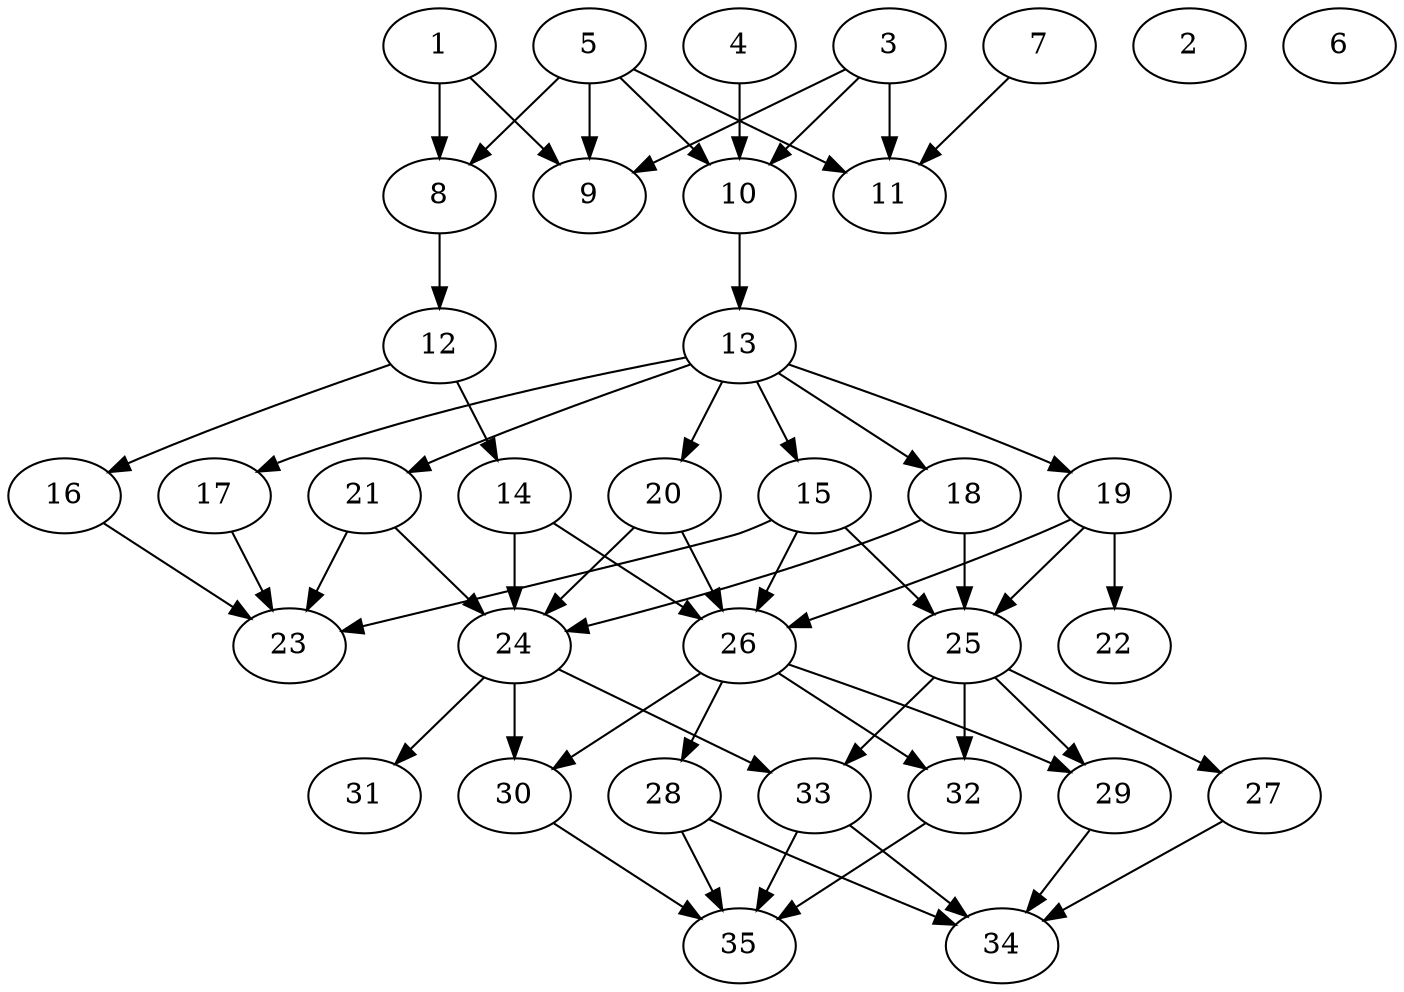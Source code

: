 // DAG (tier=2-normal, mode=compute, n=35, ccr=0.369, fat=0.546, density=0.494, regular=0.428, jump=0.200, mindata=524288, maxdata=8388608)
// DAG automatically generated by daggen at Sun Aug 24 16:33:33 2025
// /home/ermia/Project/Environments/daggen/bin/daggen --dot --ccr 0.369 --fat 0.546 --regular 0.428 --density 0.494 --jump 0.200 --mindata 524288 --maxdata 8388608 -n 35 
digraph G {
  1 [size="13499763494776006", alpha="0.08", expect_size="6749881747388003"]
  1 -> 8 [size ="310504794882048"]
  1 -> 9 [size ="310504794882048"]
  2 [size="131688290604970960", alpha="0.07", expect_size="65844145302485480"]
  3 [size="13252557779022905344", alpha="0.06", expect_size="6626278889511452672"]
  3 -> 9 [size ="44801214906368"]
  3 -> 10 [size ="44801214906368"]
  3 -> 11 [size ="44801214906368"]
  4 [size="12246905166783053824", alpha="0.08", expect_size="6123452583391526912"]
  4 -> 10 [size ="42505085124608"]
  5 [size="414280038427394048", alpha="0.19", expect_size="207140019213697024"]
  5 -> 8 [size ="4445828022272"]
  5 -> 9 [size ="4445828022272"]
  5 -> 10 [size ="4445828022272"]
  5 -> 11 [size ="4445828022272"]
  6 [size="146663335264256000000", alpha="0.12", expect_size="73331667632128000000"]
  7 [size="3365325088240561", alpha="0.18", expect_size="1682662544120280"]
  7 -> 11 [size ="5051418411008"]
  8 [size="233874189439131712", alpha="0.06", expect_size="116937094719565856"]
  8 -> 12 [size ="195534962819072"]
  9 [size="14187328962307776", alpha="0.11", expect_size="7093664481153888"]
  10 [size="343529300589659008", alpha="0.14", expect_size="171764650294829504"]
  10 -> 13 [size ="133146133659648"]
  11 [size="218511818047600197632", alpha="0.19", expect_size="109255909023800098816"]
  12 [size="152425288845226912", alpha="0.07", expect_size="76212644422613456"]
  12 -> 14 [size ="78958812987392"]
  12 -> 16 [size ="78958812987392"]
  13 [size="10132672896096028", alpha="0.06", expect_size="5066336448048014"]
  13 -> 15 [size ="280153007587328"]
  13 -> 17 [size ="280153007587328"]
  13 -> 18 [size ="280153007587328"]
  13 -> 19 [size ="280153007587328"]
  13 -> 20 [size ="280153007587328"]
  13 -> 21 [size ="280153007587328"]
  14 [size="346903349197524416", alpha="0.16", expect_size="173451674598762208"]
  14 -> 24 [size ="361652654440448"]
  14 -> 26 [size ="361652654440448"]
  15 [size="181101342307363040", alpha="0.19", expect_size="90550671153681520"]
  15 -> 23 [size ="105598347640832"]
  15 -> 25 [size ="105598347640832"]
  15 -> 26 [size ="105598347640832"]
  16 [size="934728122253776640", alpha="0.17", expect_size="467364061126888320"]
  16 -> 23 [size ="459608510431232"]
  17 [size="564943124281329451008", alpha="0.09", expect_size="282471562140664725504"]
  17 -> 23 [size ="546713509036032"]
  18 [size="463697588058248192", alpha="0.11", expect_size="231848794029124096"]
  18 -> 24 [size ="409164891291648"]
  18 -> 25 [size ="409164891291648"]
  19 [size="271921951035472608", alpha="0.04", expect_size="135960975517736304"]
  19 -> 22 [size ="432332423036928"]
  19 -> 25 [size ="432332423036928"]
  19 -> 26 [size ="432332423036928"]
  20 [size="273761977611535253504", alpha="0.09", expect_size="136880988805767626752"]
  20 -> 24 [size ="337291507662848"]
  20 -> 26 [size ="337291507662848"]
  21 [size="171399603209216544", alpha="0.02", expect_size="85699801604608272"]
  21 -> 23 [size ="70645534687232"]
  21 -> 24 [size ="70645534687232"]
  22 [size="2220282080946814976", alpha="0.10", expect_size="1110141040473407488"]
  23 [size="66233012647383408", alpha="0.02", expect_size="33116506323691704"]
  24 [size="27341848659164659712", alpha="0.06", expect_size="13670924329582329856"]
  24 -> 30 [size ="72606455693312"]
  24 -> 31 [size ="72606455693312"]
  24 -> 33 [size ="72606455693312"]
  25 [size="167110794026718068736", alpha="0.10", expect_size="83555397013359034368"]
  25 -> 27 [size ="242712972361728"]
  25 -> 29 [size ="242712972361728"]
  25 -> 32 [size ="242712972361728"]
  25 -> 33 [size ="242712972361728"]
  26 [size="199268393918855643136", alpha="0.11", expect_size="99634196959427821568"]
  26 -> 28 [size ="272928528662528"]
  26 -> 29 [size ="272928528662528"]
  26 -> 30 [size ="272928528662528"]
  26 -> 32 [size ="272928528662528"]
  27 [size="532619701074897403904", alpha="0.14", expect_size="266309850537448701952"]
  27 -> 34 [size ="525655812866048"]
  28 [size="69971243767602872", alpha="0.12", expect_size="34985621883801436"]
  28 -> 34 [size ="64737270300672"]
  28 -> 35 [size ="64737270300672"]
  29 [size="1647132142621030", alpha="0.05", expect_size="823566071310515"]
  29 -> 34 [size ="28123320025088"]
  30 [size="351502532196649088", alpha="0.15", expect_size="175751266098324544"]
  30 -> 35 [size ="183338270720000"]
  31 [size="22697879017619456000", alpha="0.12", expect_size="11348939508809728000"]
  32 [size="25218434314890536", alpha="0.11", expect_size="12609217157445268"]
  32 -> 35 [size ="476905786572800"]
  33 [size="53911020571875656", alpha="0.17", expect_size="26955510285937828"]
  33 -> 34 [size ="29146184941568"]
  33 -> 35 [size ="29146184941568"]
  34 [size="92970512456169291776", alpha="0.09", expect_size="46485256228084645888"]
  35 [size="125008240223781680", alpha="0.17", expect_size="62504120111890840"]
}